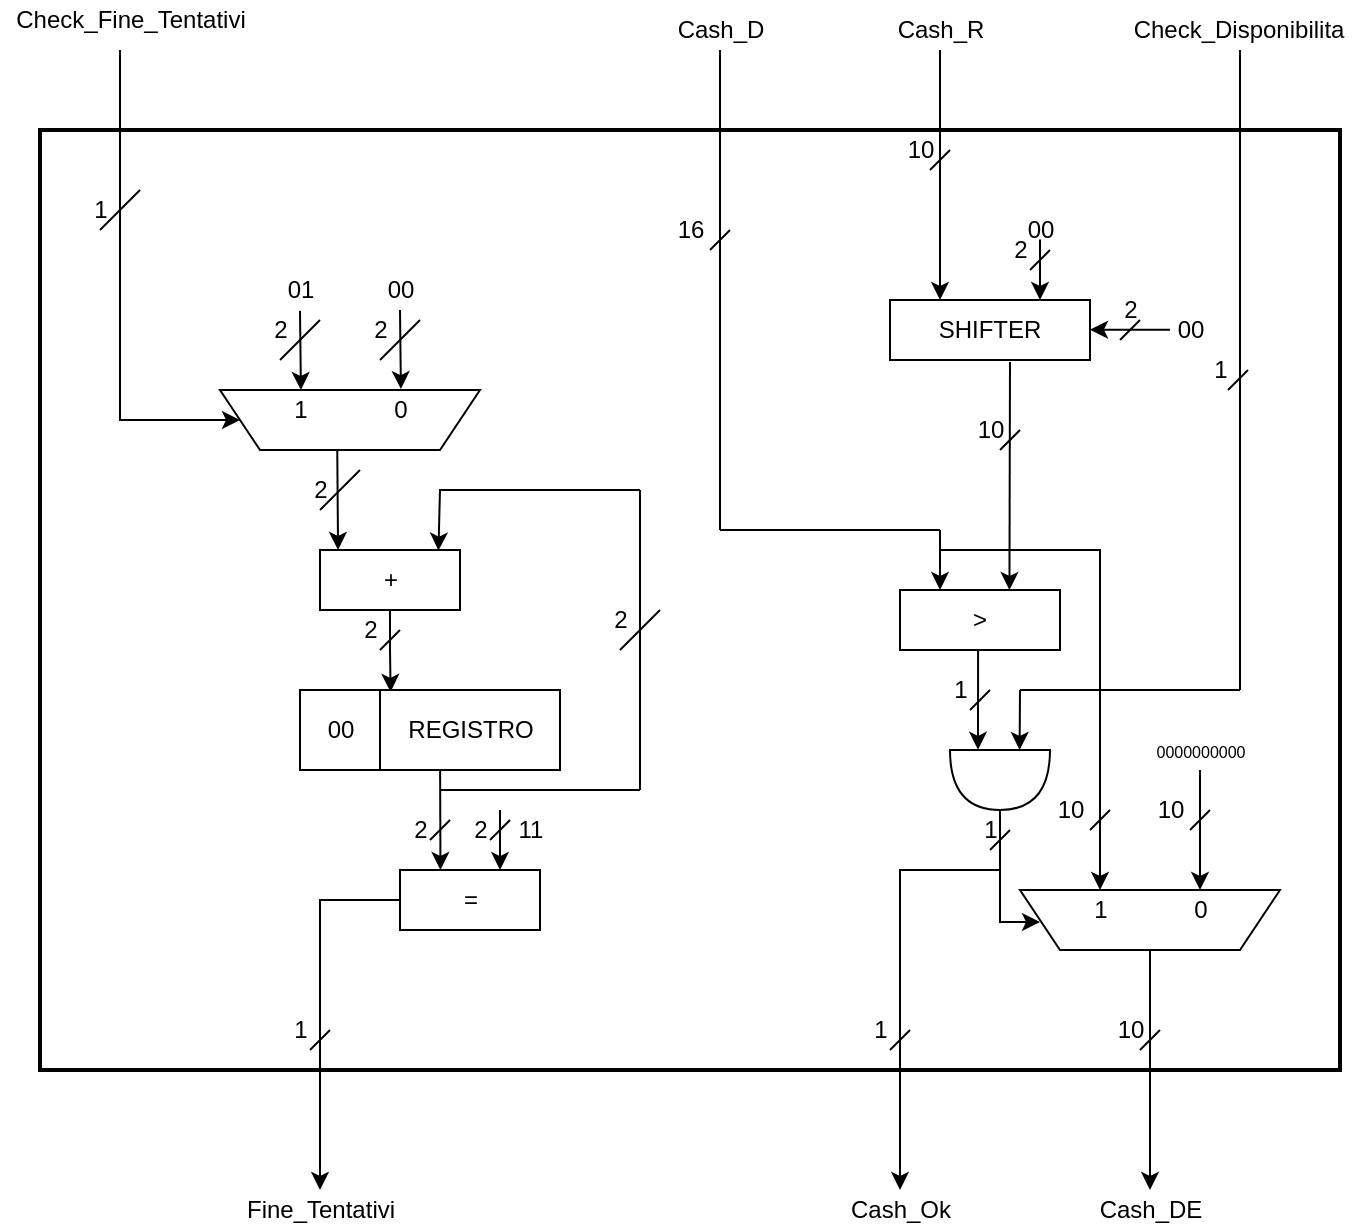 <mxfile version="14.2.6" type="device"><diagram id="F1ZzKA-eBVkGZL5owRjH" name="Page-1"><mxGraphModel dx="1730" dy="967" grid="1" gridSize="10" guides="1" tooltips="1" connect="1" arrows="1" fold="1" page="1" pageScale="1" pageWidth="827" pageHeight="1169" math="0" shadow="0"><root><mxCell id="0"/><mxCell id="1" parent="0"/><mxCell id="3Wlb52w0nsUD1-H8WVIE-4" value="" style="shape=trapezoid;perimeter=trapezoidPerimeter;whiteSpace=wrap;html=1;fixedSize=1;rotation=-180;" parent="1" vertex="1"><mxGeometry x="170" y="610" width="130" height="30" as="geometry"/></mxCell><mxCell id="3Wlb52w0nsUD1-H8WVIE-15" style="edgeStyle=orthogonalEdgeStyle;rounded=0;orthogonalLoop=1;jettySize=auto;html=1;entryX=0.059;entryY=0.024;entryDx=0;entryDy=0;entryPerimeter=0;" parent="1" source="3Wlb52w0nsUD1-H8WVIE-5" target="3Wlb52w0nsUD1-H8WVIE-6" edge="1"><mxGeometry relative="1" as="geometry"/></mxCell><mxCell id="3Wlb52w0nsUD1-H8WVIE-5" value="" style="rounded=0;whiteSpace=wrap;html=1;" parent="1" vertex="1"><mxGeometry x="220" y="690" width="70" height="30" as="geometry"/></mxCell><mxCell id="3Wlb52w0nsUD1-H8WVIE-6" value="" style="rounded=0;whiteSpace=wrap;html=1;" parent="1" vertex="1"><mxGeometry x="250" y="760" width="90" height="40" as="geometry"/></mxCell><mxCell id="3Wlb52w0nsUD1-H8WVIE-7" value="" style="rounded=0;whiteSpace=wrap;html=1;" parent="1" vertex="1"><mxGeometry x="210" y="760" width="40" height="40" as="geometry"/></mxCell><mxCell id="3Wlb52w0nsUD1-H8WVIE-14" style="edgeStyle=orthogonalEdgeStyle;rounded=0;orthogonalLoop=1;jettySize=auto;html=1;exitX=0.5;exitY=1;exitDx=0;exitDy=0;" parent="1" source="3Wlb52w0nsUD1-H8WVIE-6" target="3Wlb52w0nsUD1-H8WVIE-6" edge="1"><mxGeometry relative="1" as="geometry"/></mxCell><mxCell id="3Wlb52w0nsUD1-H8WVIE-16" value="" style="rounded=0;whiteSpace=wrap;html=1;" parent="1" vertex="1"><mxGeometry x="260" y="850" width="70" height="30" as="geometry"/></mxCell><mxCell id="3Wlb52w0nsUD1-H8WVIE-20" value="" style="endArrow=classic;html=1;exitX=0.334;exitY=1.004;exitDx=0;exitDy=0;exitPerimeter=0;entryX=0.289;entryY=-0.001;entryDx=0;entryDy=0;entryPerimeter=0;" parent="1" source="3Wlb52w0nsUD1-H8WVIE-6" target="3Wlb52w0nsUD1-H8WVIE-16" edge="1"><mxGeometry width="50" height="50" relative="1" as="geometry"><mxPoint x="278" y="800" as="sourcePoint"/><mxPoint x="278" y="849" as="targetPoint"/><Array as="points"/></mxGeometry></mxCell><mxCell id="3Wlb52w0nsUD1-H8WVIE-22" value="" style="endArrow=none;html=1;" parent="1" edge="1"><mxGeometry width="50" height="50" relative="1" as="geometry"><mxPoint x="280" y="810" as="sourcePoint"/><mxPoint x="380" y="810" as="targetPoint"/></mxGeometry></mxCell><mxCell id="3Wlb52w0nsUD1-H8WVIE-23" value="" style="endArrow=none;html=1;" parent="1" edge="1"><mxGeometry width="50" height="50" relative="1" as="geometry"><mxPoint x="380" y="810" as="sourcePoint"/><mxPoint x="380" y="660" as="targetPoint"/></mxGeometry></mxCell><mxCell id="3Wlb52w0nsUD1-H8WVIE-24" value="" style="endArrow=classic;html=1;entryX=0.846;entryY=0.01;entryDx=0;entryDy=0;entryPerimeter=0;rounded=0;" parent="1" target="3Wlb52w0nsUD1-H8WVIE-5" edge="1"><mxGeometry width="50" height="50" relative="1" as="geometry"><mxPoint x="380" y="660" as="sourcePoint"/><mxPoint x="260" y="660" as="targetPoint"/><Array as="points"><mxPoint x="280" y="660"/></Array></mxGeometry></mxCell><mxCell id="3Wlb52w0nsUD1-H8WVIE-26" value="SHIFTER" style="rounded=0;whiteSpace=wrap;html=1;" parent="1" vertex="1"><mxGeometry x="505" y="565" width="100" height="30" as="geometry"/></mxCell><mxCell id="3Wlb52w0nsUD1-H8WVIE-27" value="&lt;font style=&quot;vertical-align: inherit&quot;&gt;&lt;font style=&quot;vertical-align: inherit&quot;&gt;&amp;gt;&lt;/font&gt;&lt;/font&gt;" style="rounded=0;whiteSpace=wrap;html=1;" parent="1" vertex="1"><mxGeometry x="510" y="710" width="80" height="30" as="geometry"/></mxCell><mxCell id="3Wlb52w0nsUD1-H8WVIE-28" value="" style="shape=trapezoid;perimeter=trapezoidPerimeter;whiteSpace=wrap;html=1;fixedSize=1;rotation=-180;align=left;" parent="1" vertex="1"><mxGeometry x="570" y="860" width="130" height="30" as="geometry"/></mxCell><mxCell id="3Wlb52w0nsUD1-H8WVIE-29" value="" style="shape=or;whiteSpace=wrap;html=1;rotation=90;" parent="1" vertex="1"><mxGeometry x="545" y="780" width="30" height="50" as="geometry"/></mxCell><mxCell id="3Wlb52w0nsUD1-H8WVIE-33" value="" style="endArrow=classic;html=1;entryX=0.8;entryY=0.009;entryDx=0;entryDy=0;entryPerimeter=0;" parent="1" edge="1"><mxGeometry width="50" height="50" relative="1" as="geometry"><mxPoint x="580" y="534.73" as="sourcePoint"/><mxPoint x="580" y="565" as="targetPoint"/></mxGeometry></mxCell><mxCell id="3Wlb52w0nsUD1-H8WVIE-34" value="" style="endArrow=classic;html=1;entryX=0.684;entryY=0;entryDx=0;entryDy=0;entryPerimeter=0;" parent="1" target="3Wlb52w0nsUD1-H8WVIE-27" edge="1"><mxGeometry width="50" height="50" relative="1" as="geometry"><mxPoint x="565" y="596" as="sourcePoint"/><mxPoint x="555.29" y="700" as="targetPoint"/></mxGeometry></mxCell><mxCell id="3Wlb52w0nsUD1-H8WVIE-35" value="" style="endArrow=classic;html=1;entryX=-0.004;entryY=0.72;entryDx=0;entryDy=0;entryPerimeter=0;exitX=0.488;exitY=1;exitDx=0;exitDy=0;exitPerimeter=0;" parent="1" source="3Wlb52w0nsUD1-H8WVIE-27" target="3Wlb52w0nsUD1-H8WVIE-29" edge="1"><mxGeometry width="50" height="50" relative="1" as="geometry"><mxPoint x="544" y="741" as="sourcePoint"/><mxPoint x="544" y="790" as="targetPoint"/></mxGeometry></mxCell><mxCell id="3Wlb52w0nsUD1-H8WVIE-37" value="" style="endArrow=classic;html=1;" parent="1" edge="1"><mxGeometry width="50" height="50" relative="1" as="geometry"><mxPoint x="570" y="760" as="sourcePoint"/><mxPoint x="569.81" y="790" as="targetPoint"/><Array as="points"><mxPoint x="569.81" y="790"/></Array></mxGeometry></mxCell><mxCell id="3Wlb52w0nsUD1-H8WVIE-38" value="" style="endArrow=classic;html=1;exitX=1;exitY=0.5;exitDx=0;exitDy=0;exitPerimeter=0;rounded=0;" parent="1" source="3Wlb52w0nsUD1-H8WVIE-29" edge="1"><mxGeometry width="50" height="50" relative="1" as="geometry"><mxPoint x="510" y="880" as="sourcePoint"/><mxPoint x="580" y="876" as="targetPoint"/><Array as="points"><mxPoint x="560" y="850"/><mxPoint x="560" y="876"/></Array></mxGeometry></mxCell><mxCell id="3Wlb52w0nsUD1-H8WVIE-39" value="" style="rounded=0;whiteSpace=wrap;html=1;perimeterSpacing=2;strokeWidth=2;fillColor=none;imageAspect=1;" parent="1" vertex="1"><mxGeometry x="80" y="480" width="650" height="470" as="geometry"/></mxCell><mxCell id="3Wlb52w0nsUD1-H8WVIE-41" value="" style="endArrow=classic;html=1;" parent="1" edge="1"><mxGeometry width="50" height="50" relative="1" as="geometry"><mxPoint x="660" y="800" as="sourcePoint"/><mxPoint x="660" y="860" as="targetPoint"/></mxGeometry></mxCell><mxCell id="3Wlb52w0nsUD1-H8WVIE-42" value="1" style="text;html=1;align=center;verticalAlign=middle;resizable=0;points=[];autosize=1;" parent="1" vertex="1"><mxGeometry x="600" y="860" width="20" height="20" as="geometry"/></mxCell><mxCell id="3Wlb52w0nsUD1-H8WVIE-43" value="0" style="text;html=1;align=center;verticalAlign=middle;resizable=0;points=[];autosize=1;" parent="1" vertex="1"><mxGeometry x="650" y="860" width="20" height="20" as="geometry"/></mxCell><mxCell id="3Wlb52w0nsUD1-H8WVIE-44" value="1" style="text;html=1;align=center;verticalAlign=middle;resizable=0;points=[];autosize=1;" parent="1" vertex="1"><mxGeometry x="200" y="610" width="20" height="20" as="geometry"/></mxCell><mxCell id="3Wlb52w0nsUD1-H8WVIE-45" value="0" style="text;html=1;align=center;verticalAlign=middle;resizable=0;points=[];autosize=1;" parent="1" vertex="1"><mxGeometry x="250" y="610" width="20" height="20" as="geometry"/></mxCell><mxCell id="3Wlb52w0nsUD1-H8WVIE-46" value="+" style="text;html=1;align=center;verticalAlign=middle;resizable=0;points=[];autosize=1;" parent="1" vertex="1"><mxGeometry x="245" y="695" width="20" height="20" as="geometry"/></mxCell><mxCell id="3Wlb52w0nsUD1-H8WVIE-47" value="00" style="text;html=1;align=center;verticalAlign=middle;resizable=0;points=[];autosize=1;" parent="1" vertex="1"><mxGeometry x="215" y="770" width="30" height="20" as="geometry"/></mxCell><mxCell id="3Wlb52w0nsUD1-H8WVIE-48" value="REGISTRO" style="text;html=1;align=center;verticalAlign=middle;resizable=0;points=[];autosize=1;" parent="1" vertex="1"><mxGeometry x="255" y="770" width="80" height="20" as="geometry"/></mxCell><mxCell id="3Wlb52w0nsUD1-H8WVIE-49" value="=" style="text;html=1;align=center;verticalAlign=middle;resizable=0;points=[];autosize=1;" parent="1" vertex="1"><mxGeometry x="285" y="855" width="20" height="20" as="geometry"/></mxCell><mxCell id="3Wlb52w0nsUD1-H8WVIE-50" value="" style="endArrow=classic;html=1;exitX=0.549;exitY=0;exitDx=0;exitDy=0;exitPerimeter=0;entryX=0.129;entryY=0;entryDx=0;entryDy=0;entryPerimeter=0;" parent="1" source="3Wlb52w0nsUD1-H8WVIE-4" target="3Wlb52w0nsUD1-H8WVIE-5" edge="1"><mxGeometry width="50" height="50" relative="1" as="geometry"><mxPoint x="229" y="650" as="sourcePoint"/><mxPoint x="229" y="680" as="targetPoint"/></mxGeometry></mxCell><mxCell id="3Wlb52w0nsUD1-H8WVIE-54" value="" style="endArrow=classic;html=1;entryX=0.523;entryY=-0.022;entryDx=0;entryDy=0;entryPerimeter=0;" parent="1" target="3Wlb52w0nsUD1-H8WVIE-45" edge="1"><mxGeometry width="50" height="50" relative="1" as="geometry"><mxPoint x="260" y="570" as="sourcePoint"/><mxPoint x="262" y="600" as="targetPoint"/></mxGeometry></mxCell><mxCell id="3Wlb52w0nsUD1-H8WVIE-55" value="" style="endArrow=classic;html=1;entryX=0.523;entryY=-0.022;entryDx=0;entryDy=0;entryPerimeter=0;" parent="1" edge="1"><mxGeometry width="50" height="50" relative="1" as="geometry"><mxPoint x="210.0" y="570.44" as="sourcePoint"/><mxPoint x="210.46" y="610.0" as="targetPoint"/></mxGeometry></mxCell><mxCell id="3Wlb52w0nsUD1-H8WVIE-56" value="01" style="text;html=1;align=center;verticalAlign=middle;resizable=0;points=[];autosize=1;" parent="1" vertex="1"><mxGeometry x="195" y="550" width="30" height="20" as="geometry"/></mxCell><mxCell id="3Wlb52w0nsUD1-H8WVIE-57" value="00" style="text;html=1;align=center;verticalAlign=middle;resizable=0;points=[];autosize=1;" parent="1" vertex="1"><mxGeometry x="245" y="550" width="30" height="20" as="geometry"/></mxCell><mxCell id="3Wlb52w0nsUD1-H8WVIE-58" value="" style="endArrow=classic;html=1;rounded=0;" parent="1" target="3Wlb52w0nsUD1-H8WVIE-4" edge="1"><mxGeometry width="50" height="50" relative="1" as="geometry"><mxPoint x="120" y="440" as="sourcePoint"/><mxPoint x="140" y="580" as="targetPoint"/><Array as="points"><mxPoint x="120" y="625"/></Array></mxGeometry></mxCell><mxCell id="3Wlb52w0nsUD1-H8WVIE-59" value="Check_Fine_Tentativi" style="text;html=1;align=center;verticalAlign=middle;resizable=0;points=[];autosize=1;" parent="1" vertex="1"><mxGeometry x="60" y="415" width="130" height="20" as="geometry"/></mxCell><mxCell id="3Wlb52w0nsUD1-H8WVIE-62" value="" style="endArrow=classic;html=1;exitX=0;exitY=0.5;exitDx=0;exitDy=0;rounded=0;" parent="1" source="3Wlb52w0nsUD1-H8WVIE-16" edge="1"><mxGeometry width="50" height="50" relative="1" as="geometry"><mxPoint x="165" y="875" as="sourcePoint"/><mxPoint x="220" y="1010" as="targetPoint"/><Array as="points"><mxPoint x="220" y="865"/></Array></mxGeometry></mxCell><mxCell id="3Wlb52w0nsUD1-H8WVIE-63" value="Fine_Tentativi" style="text;html=1;align=center;verticalAlign=middle;resizable=0;points=[];autosize=1;" parent="1" vertex="1"><mxGeometry x="175" y="1010" width="90" height="20" as="geometry"/></mxCell><mxCell id="3Wlb52w0nsUD1-H8WVIE-65" value="11" style="text;html=1;align=center;verticalAlign=middle;resizable=0;points=[];autosize=1;" parent="1" vertex="1"><mxGeometry x="310" y="820" width="30" height="20" as="geometry"/></mxCell><mxCell id="3Wlb52w0nsUD1-H8WVIE-67" value="" style="endArrow=classic;html=1;" parent="1" edge="1"><mxGeometry width="50" height="50" relative="1" as="geometry"><mxPoint x="645" y="579.83" as="sourcePoint"/><mxPoint x="605" y="579.83" as="targetPoint"/></mxGeometry></mxCell><mxCell id="3Wlb52w0nsUD1-H8WVIE-73" value="" style="endArrow=classic;html=1;exitX=0.5;exitY=0;exitDx=0;exitDy=0;" parent="1" source="3Wlb52w0nsUD1-H8WVIE-74" edge="1"><mxGeometry width="50" height="50" relative="1" as="geometry"><mxPoint x="460" y="1010" as="sourcePoint"/><mxPoint x="635" y="1010" as="targetPoint"/></mxGeometry></mxCell><mxCell id="3Wlb52w0nsUD1-H8WVIE-75" value="" style="endArrow=classic;html=1;anchorPointDirection=0;noJump=1;rounded=0;" parent="1" edge="1"><mxGeometry width="50" height="50" relative="1" as="geometry"><mxPoint x="560" y="850" as="sourcePoint"/><mxPoint x="510" y="1010" as="targetPoint"/><Array as="points"><mxPoint x="510" y="850"/></Array></mxGeometry></mxCell><mxCell id="3Wlb52w0nsUD1-H8WVIE-76" value="Cash_Ok" style="text;html=1;align=center;verticalAlign=middle;resizable=0;points=[];autosize=1;" parent="1" vertex="1"><mxGeometry x="475" y="1010" width="70" height="20" as="geometry"/></mxCell><mxCell id="3Wlb52w0nsUD1-H8WVIE-77" value="" style="endArrow=classic;html=1;" parent="1" edge="1"><mxGeometry width="50" height="50" relative="1" as="geometry"><mxPoint x="530" y="440" as="sourcePoint"/><mxPoint x="530" y="565" as="targetPoint"/></mxGeometry></mxCell><mxCell id="3Wlb52w0nsUD1-H8WVIE-78" value="&lt;font style=&quot;vertical-align: inherit&quot;&gt;&lt;font style=&quot;vertical-align: inherit&quot;&gt;Cash_R&lt;/font&gt;&lt;/font&gt;" style="text;html=1;align=center;verticalAlign=middle;resizable=0;points=[];autosize=1;" parent="1" vertex="1"><mxGeometry x="500" y="420" width="60" height="20" as="geometry"/></mxCell><mxCell id="3Wlb52w0nsUD1-H8WVIE-79" value="" style="endArrow=classic;html=1;entryX=0.25;entryY=0;entryDx=0;entryDy=0;" parent="1" target="3Wlb52w0nsUD1-H8WVIE-27" edge="1"><mxGeometry width="50" height="50" relative="1" as="geometry"><mxPoint x="530" y="680" as="sourcePoint"/><mxPoint x="530" y="690" as="targetPoint"/></mxGeometry></mxCell><mxCell id="3Wlb52w0nsUD1-H8WVIE-80" value="" style="endArrow=none;html=1;" parent="1" edge="1"><mxGeometry width="50" height="50" relative="1" as="geometry"><mxPoint x="420" y="680" as="sourcePoint"/><mxPoint x="530" y="680" as="targetPoint"/></mxGeometry></mxCell><mxCell id="3Wlb52w0nsUD1-H8WVIE-81" value="" style="endArrow=none;html=1;" parent="1" edge="1"><mxGeometry width="50" height="50" relative="1" as="geometry"><mxPoint x="420" y="680" as="sourcePoint"/><mxPoint x="420" y="440" as="targetPoint"/></mxGeometry></mxCell><mxCell id="3Wlb52w0nsUD1-H8WVIE-82" value="&lt;font style=&quot;vertical-align: inherit&quot;&gt;&lt;font style=&quot;vertical-align: inherit&quot;&gt;Cash_D&lt;/font&gt;&lt;/font&gt;" style="text;html=1;align=center;verticalAlign=middle;resizable=0;points=[];autosize=1;" parent="1" vertex="1"><mxGeometry x="390" y="420" width="60" height="20" as="geometry"/></mxCell><mxCell id="3Wlb52w0nsUD1-H8WVIE-83" value="" style="endArrow=none;html=1;" parent="1" edge="1"><mxGeometry width="50" height="50" relative="1" as="geometry"><mxPoint x="570" y="760" as="sourcePoint"/><mxPoint x="680" y="760" as="targetPoint"/></mxGeometry></mxCell><mxCell id="3Wlb52w0nsUD1-H8WVIE-84" value="" style="endArrow=none;html=1;" parent="1" edge="1"><mxGeometry width="50" height="50" relative="1" as="geometry"><mxPoint x="680" y="760" as="sourcePoint"/><mxPoint x="680" y="440" as="targetPoint"/></mxGeometry></mxCell><mxCell id="3Wlb52w0nsUD1-H8WVIE-85" value="Check_Disponibilita" style="text;html=1;align=center;verticalAlign=middle;resizable=0;points=[];autosize=1;" parent="1" vertex="1"><mxGeometry x="619" y="420" width="120" height="20" as="geometry"/></mxCell><mxCell id="3Wlb52w0nsUD1-H8WVIE-74" value="Cash_DE" style="text;html=1;align=center;verticalAlign=middle;resizable=0;points=[];autosize=1;" parent="1" vertex="1"><mxGeometry x="600" y="1010" width="70" height="20" as="geometry"/></mxCell><mxCell id="oKZ-Uz7HaPPrCYo14YE5-1" value="" style="endArrow=classic;html=1;exitX=0.5;exitY=0;exitDx=0;exitDy=0;" parent="1" source="3Wlb52w0nsUD1-H8WVIE-28" target="3Wlb52w0nsUD1-H8WVIE-74" edge="1"><mxGeometry width="50" height="50" relative="1" as="geometry"><mxPoint x="635" y="890" as="sourcePoint"/><mxPoint x="635" y="1010" as="targetPoint"/></mxGeometry></mxCell><mxCell id="oKZ-Uz7HaPPrCYo14YE5-2" value="" style="endArrow=none;html=1;" parent="1" edge="1"><mxGeometry width="50" height="50" relative="1" as="geometry"><mxPoint x="110" y="530" as="sourcePoint"/><mxPoint x="130" y="510" as="targetPoint"/></mxGeometry></mxCell><mxCell id="oKZ-Uz7HaPPrCYo14YE5-4" value="" style="endArrow=none;html=1;" parent="1" edge="1"><mxGeometry width="50" height="50" relative="1" as="geometry"><mxPoint x="200" y="595" as="sourcePoint"/><mxPoint x="220" y="575" as="targetPoint"/></mxGeometry></mxCell><mxCell id="oKZ-Uz7HaPPrCYo14YE5-5" value="" style="endArrow=none;html=1;" parent="1" edge="1"><mxGeometry width="50" height="50" relative="1" as="geometry"><mxPoint x="250" y="595" as="sourcePoint"/><mxPoint x="270" y="575" as="targetPoint"/></mxGeometry></mxCell><mxCell id="oKZ-Uz7HaPPrCYo14YE5-6" value="" style="endArrow=none;html=1;" parent="1" edge="1"><mxGeometry width="50" height="50" relative="1" as="geometry"><mxPoint x="275" y="835" as="sourcePoint"/><mxPoint x="285" y="825" as="targetPoint"/></mxGeometry></mxCell><mxCell id="oKZ-Uz7HaPPrCYo14YE5-9" value="" style="endArrow=none;html=1;" parent="1" edge="1"><mxGeometry width="50" height="50" relative="1" as="geometry"><mxPoint x="305" y="835" as="sourcePoint"/><mxPoint x="315" y="825" as="targetPoint"/><Array as="points"><mxPoint x="315" y="825"/></Array></mxGeometry></mxCell><mxCell id="oKZ-Uz7HaPPrCYo14YE5-11" value="" style="endArrow=classic;html=1;" parent="1" edge="1"><mxGeometry width="50" height="50" relative="1" as="geometry"><mxPoint x="310" y="820" as="sourcePoint"/><mxPoint x="310" y="850.003" as="targetPoint"/></mxGeometry></mxCell><mxCell id="oKZ-Uz7HaPPrCYo14YE5-12" value="2" style="text;html=1;align=center;verticalAlign=middle;resizable=0;points=[];autosize=1;" parent="1" vertex="1"><mxGeometry x="260" y="820" width="20" height="20" as="geometry"/></mxCell><mxCell id="oKZ-Uz7HaPPrCYo14YE5-13" value="2" style="text;html=1;align=center;verticalAlign=middle;resizable=0;points=[];autosize=1;" parent="1" vertex="1"><mxGeometry x="290" y="820" width="20" height="20" as="geometry"/></mxCell><mxCell id="oKZ-Uz7HaPPrCYo14YE5-14" value="2" style="text;html=1;align=center;verticalAlign=middle;resizable=0;points=[];autosize=1;" parent="1" vertex="1"><mxGeometry x="190" y="570" width="20" height="20" as="geometry"/></mxCell><mxCell id="oKZ-Uz7HaPPrCYo14YE5-15" value="2" style="text;html=1;align=center;verticalAlign=middle;resizable=0;points=[];autosize=1;" parent="1" vertex="1"><mxGeometry x="240" y="570" width="20" height="20" as="geometry"/></mxCell><mxCell id="oKZ-Uz7HaPPrCYo14YE5-16" value="1" style="text;html=1;align=center;verticalAlign=middle;resizable=0;points=[];autosize=1;" parent="1" vertex="1"><mxGeometry x="100" y="510" width="20" height="20" as="geometry"/></mxCell><mxCell id="oKZ-Uz7HaPPrCYo14YE5-17" value="" style="endArrow=none;html=1;" parent="1" edge="1"><mxGeometry width="50" height="50" relative="1" as="geometry"><mxPoint x="215" y="940" as="sourcePoint"/><mxPoint x="225" y="930" as="targetPoint"/></mxGeometry></mxCell><mxCell id="oKZ-Uz7HaPPrCYo14YE5-18" value="1" style="text;html=1;align=center;verticalAlign=middle;resizable=0;points=[];autosize=1;" parent="1" vertex="1"><mxGeometry x="200" y="920" width="20" height="20" as="geometry"/></mxCell><mxCell id="oKZ-Uz7HaPPrCYo14YE5-21" value="" style="endArrow=none;html=1;" parent="1" edge="1"><mxGeometry width="50" height="50" relative="1" as="geometry"><mxPoint x="220.0" y="670" as="sourcePoint"/><mxPoint x="240.0" y="650" as="targetPoint"/></mxGeometry></mxCell><mxCell id="oKZ-Uz7HaPPrCYo14YE5-23" value="" style="endArrow=none;html=1;" parent="1" edge="1"><mxGeometry width="50" height="50" relative="1" as="geometry"><mxPoint x="370.0" y="740" as="sourcePoint"/><mxPoint x="390.0" y="720" as="targetPoint"/></mxGeometry></mxCell><mxCell id="oKZ-Uz7HaPPrCYo14YE5-27" value="" style="endArrow=none;html=1;" parent="1" edge="1"><mxGeometry width="50" height="50" relative="1" as="geometry"><mxPoint x="250" y="740" as="sourcePoint"/><mxPoint x="260" y="730" as="targetPoint"/></mxGeometry></mxCell><mxCell id="oKZ-Uz7HaPPrCYo14YE5-28" value="2" style="text;html=1;align=center;verticalAlign=middle;resizable=0;points=[];autosize=1;" parent="1" vertex="1"><mxGeometry x="235" y="720" width="20" height="20" as="geometry"/></mxCell><mxCell id="oKZ-Uz7HaPPrCYo14YE5-29" value="2" style="text;html=1;align=center;verticalAlign=middle;resizable=0;points=[];autosize=1;" parent="1" vertex="1"><mxGeometry x="210" y="650" width="20" height="20" as="geometry"/></mxCell><mxCell id="oKZ-Uz7HaPPrCYo14YE5-30" value="2" style="text;html=1;align=center;verticalAlign=middle;resizable=0;points=[];autosize=1;" parent="1" vertex="1"><mxGeometry x="360" y="715" width="20" height="20" as="geometry"/></mxCell><mxCell id="oKZ-Uz7HaPPrCYo14YE5-31" value="" style="endArrow=none;html=1;" parent="1" edge="1"><mxGeometry width="50" height="50" relative="1" as="geometry"><mxPoint x="525" y="500" as="sourcePoint"/><mxPoint x="535" y="490" as="targetPoint"/></mxGeometry></mxCell><mxCell id="oKZ-Uz7HaPPrCYo14YE5-32" value="" style="endArrow=none;html=1;" parent="1" edge="1"><mxGeometry width="50" height="50" relative="1" as="geometry"><mxPoint x="415" y="540" as="sourcePoint"/><mxPoint x="425" y="530" as="targetPoint"/></mxGeometry></mxCell><mxCell id="oKZ-Uz7HaPPrCYo14YE5-33" value="" style="endArrow=none;html=1;" parent="1" edge="1"><mxGeometry width="50" height="50" relative="1" as="geometry"><mxPoint x="674" y="610" as="sourcePoint"/><mxPoint x="684" y="600" as="targetPoint"/></mxGeometry></mxCell><mxCell id="oKZ-Uz7HaPPrCYo14YE5-37" value="" style="endArrow=none;html=1;" parent="1" edge="1"><mxGeometry width="50" height="50" relative="1" as="geometry"><mxPoint x="560" y="640" as="sourcePoint"/><mxPoint x="570" y="630" as="targetPoint"/></mxGeometry></mxCell><mxCell id="oKZ-Uz7HaPPrCYo14YE5-38" value="" style="endArrow=none;html=1;" parent="1" edge="1"><mxGeometry width="50" height="50" relative="1" as="geometry"><mxPoint x="545" y="770" as="sourcePoint"/><mxPoint x="555" y="760" as="targetPoint"/></mxGeometry></mxCell><mxCell id="oKZ-Uz7HaPPrCYo14YE5-39" value="" style="endArrow=none;html=1;" parent="1" edge="1"><mxGeometry width="50" height="50" relative="1" as="geometry"><mxPoint x="655" y="830" as="sourcePoint"/><mxPoint x="665" y="820" as="targetPoint"/></mxGeometry></mxCell><mxCell id="oKZ-Uz7HaPPrCYo14YE5-40" value="" style="endArrow=classic;html=1;entryX=0.5;entryY=0;entryDx=0;entryDy=0;entryPerimeter=0;rounded=0;" parent="1" target="3Wlb52w0nsUD1-H8WVIE-42" edge="1"><mxGeometry width="50" height="50" relative="1" as="geometry"><mxPoint x="530" y="690" as="sourcePoint"/><mxPoint x="610" y="780" as="targetPoint"/><Array as="points"><mxPoint x="610" y="690"/></Array></mxGeometry></mxCell><mxCell id="oKZ-Uz7HaPPrCYo14YE5-41" value="" style="endArrow=none;html=1;" parent="1" edge="1"><mxGeometry width="50" height="50" relative="1" as="geometry"><mxPoint x="605" y="830" as="sourcePoint"/><mxPoint x="615" y="820" as="targetPoint"/></mxGeometry></mxCell><mxCell id="oKZ-Uz7HaPPrCYo14YE5-42" value="" style="endArrow=none;html=1;" parent="1" edge="1"><mxGeometry width="50" height="50" relative="1" as="geometry"><mxPoint x="505.0" y="940" as="sourcePoint"/><mxPoint x="515.0" y="930" as="targetPoint"/></mxGeometry></mxCell><mxCell id="oKZ-Uz7HaPPrCYo14YE5-43" value="" style="endArrow=none;html=1;" parent="1" edge="1"><mxGeometry width="50" height="50" relative="1" as="geometry"><mxPoint x="630.0" y="940" as="sourcePoint"/><mxPoint x="640.0" y="930" as="targetPoint"/></mxGeometry></mxCell><mxCell id="oKZ-Uz7HaPPrCYo14YE5-44" value="" style="endArrow=none;html=1;" parent="1" edge="1"><mxGeometry width="50" height="50" relative="1" as="geometry"><mxPoint x="555.0" y="840" as="sourcePoint"/><mxPoint x="565.0" y="830" as="targetPoint"/></mxGeometry></mxCell><mxCell id="oKZ-Uz7HaPPrCYo14YE5-45" value="&lt;font style=&quot;vertical-align: inherit&quot;&gt;&lt;font style=&quot;vertical-align: inherit&quot;&gt;10&lt;/font&gt;&lt;/font&gt;" style="text;html=1;align=center;verticalAlign=middle;resizable=0;points=[];autosize=1;" parent="1" vertex="1"><mxGeometry x="505" y="480" width="30" height="20" as="geometry"/></mxCell><mxCell id="oKZ-Uz7HaPPrCYo14YE5-46" value="&lt;font style=&quot;vertical-align: inherit&quot;&gt;&lt;font style=&quot;vertical-align: inherit&quot;&gt;16&lt;/font&gt;&lt;/font&gt;" style="text;html=1;align=center;verticalAlign=middle;resizable=0;points=[];autosize=1;" parent="1" vertex="1"><mxGeometry x="390" y="520" width="30" height="20" as="geometry"/></mxCell><mxCell id="oKZ-Uz7HaPPrCYo14YE5-47" value="" style="endArrow=none;html=1;" parent="1" edge="1"><mxGeometry width="50" height="50" relative="1" as="geometry"><mxPoint x="575" y="550" as="sourcePoint"/><mxPoint x="585" y="540" as="targetPoint"/></mxGeometry></mxCell><mxCell id="oKZ-Uz7HaPPrCYo14YE5-48" value="&lt;font style=&quot;vertical-align: inherit&quot;&gt;&lt;font style=&quot;vertical-align: inherit&quot;&gt;2&lt;/font&gt;&lt;/font&gt;" style="text;html=1;align=center;verticalAlign=middle;resizable=0;points=[];autosize=1;" parent="1" vertex="1"><mxGeometry x="560" y="530" width="20" height="20" as="geometry"/></mxCell><mxCell id="oKZ-Uz7HaPPrCYo14YE5-52" value="&lt;font style=&quot;vertical-align: inherit&quot;&gt;&lt;font style=&quot;vertical-align: inherit&quot;&gt;10&lt;/font&gt;&lt;/font&gt;" style="text;html=1;align=center;verticalAlign=middle;resizable=0;points=[];autosize=1;" parent="1" vertex="1"><mxGeometry x="540" y="620" width="30" height="20" as="geometry"/></mxCell><mxCell id="oKZ-Uz7HaPPrCYo14YE5-55" value="1" style="text;html=1;align=center;verticalAlign=middle;resizable=0;points=[];autosize=1;" parent="1" vertex="1"><mxGeometry x="530" y="750" width="20" height="20" as="geometry"/></mxCell><mxCell id="oKZ-Uz7HaPPrCYo14YE5-56" value="1" style="text;html=1;align=center;verticalAlign=middle;resizable=0;points=[];autosize=1;" parent="1" vertex="1"><mxGeometry x="660" y="590" width="20" height="20" as="geometry"/></mxCell><mxCell id="oKZ-Uz7HaPPrCYo14YE5-58" value="10" style="text;html=1;align=center;verticalAlign=middle;resizable=0;points=[];autosize=1;" parent="1" vertex="1"><mxGeometry x="580" y="810" width="30" height="20" as="geometry"/></mxCell><mxCell id="oKZ-Uz7HaPPrCYo14YE5-59" value="10" style="text;html=1;align=center;verticalAlign=middle;resizable=0;points=[];autosize=1;" parent="1" vertex="1"><mxGeometry x="630" y="810" width="30" height="20" as="geometry"/></mxCell><mxCell id="oKZ-Uz7HaPPrCYo14YE5-60" value="1" style="text;html=1;align=center;verticalAlign=middle;resizable=0;points=[];autosize=1;" parent="1" vertex="1"><mxGeometry x="545" y="820" width="20" height="20" as="geometry"/></mxCell><mxCell id="oKZ-Uz7HaPPrCYo14YE5-61" value="1" style="text;html=1;align=center;verticalAlign=middle;resizable=0;points=[];autosize=1;" parent="1" vertex="1"><mxGeometry x="490" y="920" width="20" height="20" as="geometry"/></mxCell><mxCell id="oKZ-Uz7HaPPrCYo14YE5-62" value="10" style="text;html=1;align=center;verticalAlign=middle;resizable=0;points=[];autosize=1;" parent="1" vertex="1"><mxGeometry x="610" y="920" width="30" height="20" as="geometry"/></mxCell><mxCell id="ZiNMefFkdnp6uzBAAPx0-2" value="&lt;font style=&quot;vertical-align: inherit&quot;&gt;&lt;font style=&quot;vertical-align: inherit&quot;&gt;00&lt;/font&gt;&lt;/font&gt;" style="text;html=1;align=center;verticalAlign=middle;resizable=0;points=[];autosize=1;" vertex="1" parent="1"><mxGeometry x="565" y="520" width="30" height="20" as="geometry"/></mxCell><mxCell id="ZiNMefFkdnp6uzBAAPx0-3" value="" style="endArrow=none;html=1;" edge="1" parent="1"><mxGeometry width="50" height="50" relative="1" as="geometry"><mxPoint x="620" y="585" as="sourcePoint"/><mxPoint x="630" y="575" as="targetPoint"/></mxGeometry></mxCell><mxCell id="ZiNMefFkdnp6uzBAAPx0-4" value="&lt;font style=&quot;vertical-align: inherit&quot;&gt;&lt;font style=&quot;vertical-align: inherit&quot;&gt;2&lt;/font&gt;&lt;/font&gt;" style="text;html=1;align=center;verticalAlign=middle;resizable=0;points=[];autosize=1;" vertex="1" parent="1"><mxGeometry x="615" y="560" width="20" height="20" as="geometry"/></mxCell><mxCell id="ZiNMefFkdnp6uzBAAPx0-5" value="&lt;font style=&quot;vertical-align: inherit&quot;&gt;&lt;font style=&quot;vertical-align: inherit&quot;&gt;00&lt;/font&gt;&lt;/font&gt;" style="text;html=1;align=center;verticalAlign=middle;resizable=0;points=[];autosize=1;" vertex="1" parent="1"><mxGeometry x="640" y="570" width="30" height="20" as="geometry"/></mxCell><mxCell id="ZiNMefFkdnp6uzBAAPx0-6" value="&lt;font style=&quot;vertical-align: inherit&quot;&gt;&lt;font style=&quot;vertical-align: inherit ; font-size: 8px&quot;&gt;0000000000&lt;/font&gt;&lt;/font&gt;" style="text;html=1;align=center;verticalAlign=middle;resizable=0;points=[];autosize=1;" vertex="1" parent="1"><mxGeometry x="630" y="780" width="60" height="20" as="geometry"/></mxCell></root></mxGraphModel></diagram></mxfile>